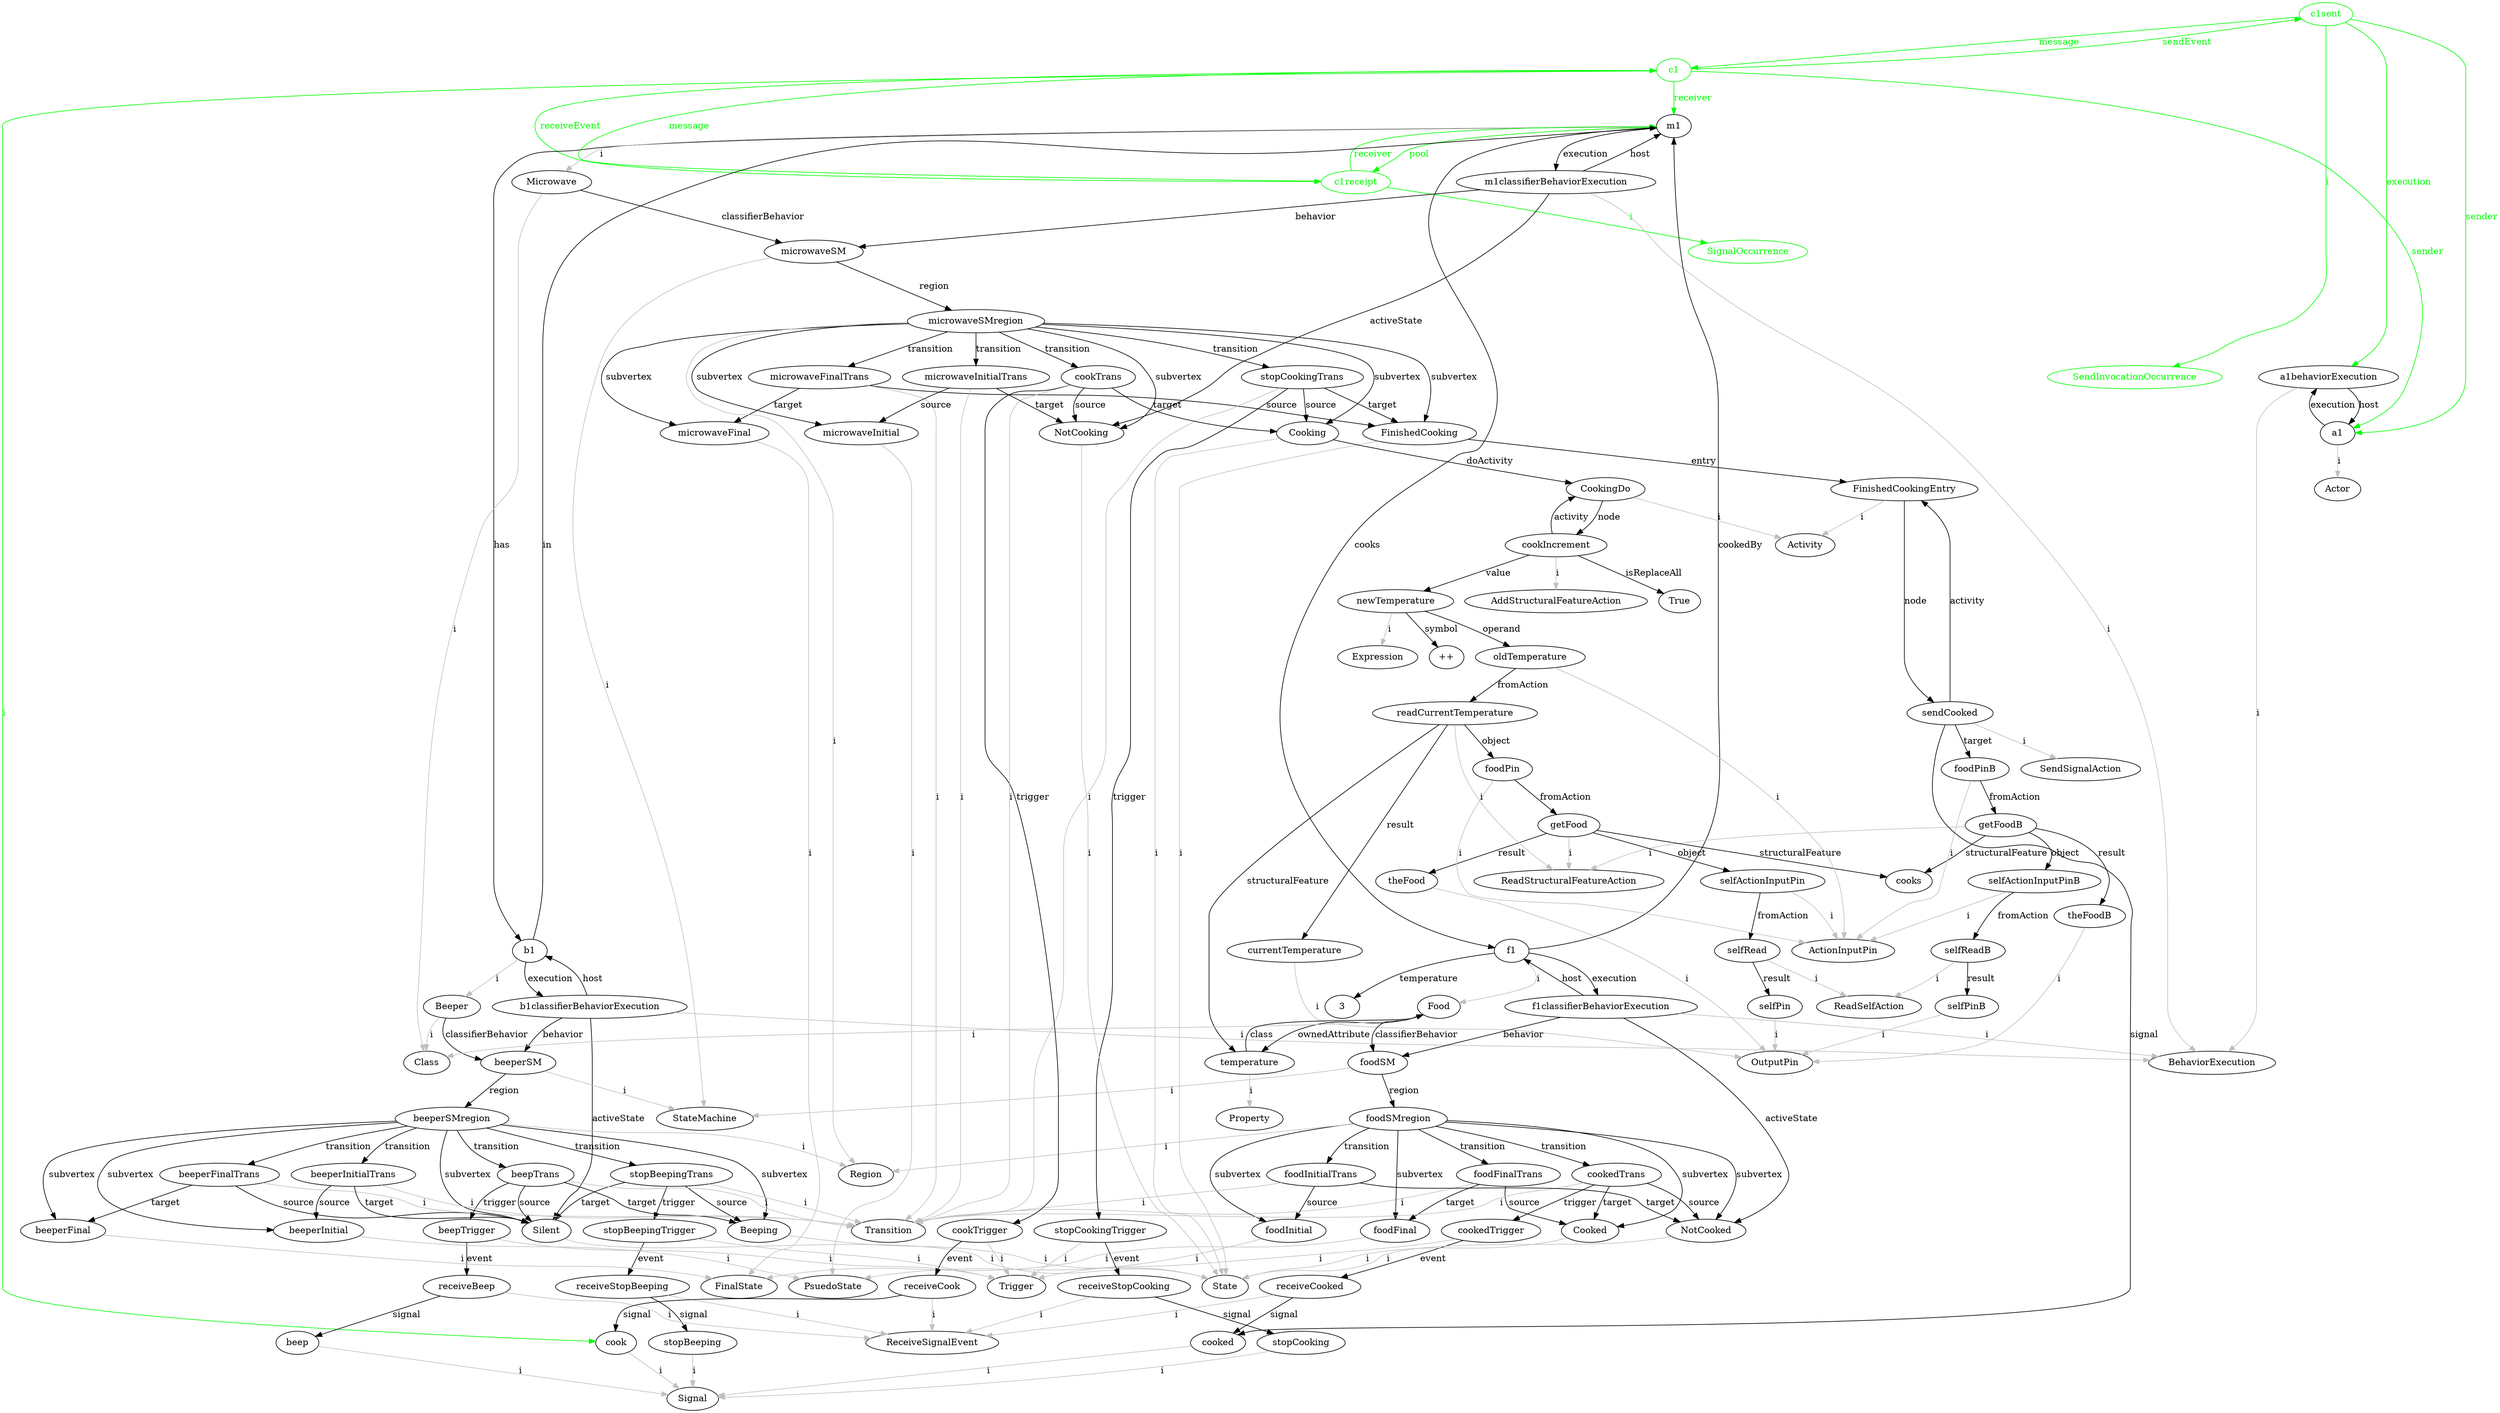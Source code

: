 digraph anonymous {
"c1sent" [  color = green, fontcolor = green  ]
"c1" [  color = green, fontcolor = green  ]
"m1" [  ]
"c1receipt" [  color = green, fontcolor = green  ]
"m1CookingDo1" [  style = invis  ]
"m1classifierBehaviorExecution" [  ]
"selfPin" [  ]
"theFood" [  ]
"currentTemperature" [  ]
"cookIncrement" [  ]
"f1" [  ]
"sc1sent" [  style = invis  ]
"sc1" [  style = invis  ]
"sc1receipt" [  style = invis  ]
"m1FinishedCookingEntry1" [  style = invis  ]
"b1classifierBehaviorExecution" [  ]
"f1classifierBehaviorExecution" [  ]
"a1behaviorExecution" [  ]
"a1" [  ]
"b1" [  ]
"selfPinB" [  ]
"selfReadB" [  ]
"selfActionInputPinB" [  ]
"getFoodB" [  ]
"theFoodB" [  ]
"foodPinB" [  ]
"sendCooked" [  ]
"FinishedCookingEntry" [  ]
"FinishedCooking" [  ]
"selfRead" [  ]
"selfActionInputPin" [  ]
"getFood" [  ]
"foodPin" [  ]
"readCurrentTemperature" [  ]
"oldTemperature" [  ]
"newTemperature" [  ]
"CookingDo" [  ]
"Cooking" [  ]
"beeperFinalTrans" [  ]
"beeperSMregion" [  ]
"stopBeeping" [  ]
"receiveStopBeeping" [  ]
"stopBeepingTrigger" [  ]
"stopBeepingTrans" [  ]
"beep" [  ]
"receiveBeep" [  ]
"beepTrigger" [  ]
"beepTrans" [  ]
"beeperInitialTrans" [  ]
"beeperFinal" [  ]
"Beeping" [  ]
"Silent" [  ]
"beeperInitial" [  ]
"beeperSM" [  ]
"Beeper" [  ]
"foodFinalTrans" [  ]
"foodSMregion" [  ]
"cooked" [  ]
"receiveCooked" [  ]
"cookedTrigger" [  ]
"cookedTrans" [  ]
"foodInitialTrans" [  ]
"foodFinal" [  ]
"Cooked" [  ]
"NotCooked" [  ]
"foodInitial" [  ]
"foodSM" [  ]
"Food" [  ]
"microwaveFinalTrans" [  ]
"microwaveSMregion" [  ]
"stopCooking" [  ]
"receiveStopCooking" [  ]
"stopCookingTrigger" [  ]
"stopCookingTrans" [  ]
"cook" [  ]
"receiveCook" [  ]
"cookTrigger" [  ]
"cookTrans" [  ]
"microwaveInitialTrans" [  ]
"microwaveFinal" [  ]
"NotCooking" [  ]
"microwaveInitial" [  ]
"microwaveSM" [  ]
"Microwave" [  ]
"temperature" [  ]
"SendInvocationOccurrence" [  color = green, fontcolor = green  ]
"SignalOccurrence" [  color = green, fontcolor = green  ]
"BehaviorExecution" [  ]
"3" [  ]
"4" [  style = invis  ]
"OutputPin" [  ]
"ReadSelfAction" [  ]
"ActionInputPin" [  ]
"cooks" [  ]
"ReadStructuralFeatureAction" [  ]
"SendSignalAction" [  ]
"Activity" [  ]
"++" [  ]
"Expression" [  ]
"True" [  ]
"AddStructuralFeatureAction" [  ]
"Transition" [  ]
"Signal" [  ]
"ReceiveSignalEvent" [  ]
"Trigger" [  ]
"FinalState" [  ]
"State" [  ]
"PsuedoState" [  ]
"Region" [  ]
"StateMachine" [  ]
"Property" [  ]
"Actor" [  ]
"Class" [  ]
"c1sent" -> "a1behaviorExecution" [label = "execution"   color = green, fontcolor = green  ]
"c1sent" -> "a1" [label = "sender"   color = green, fontcolor = green  ]
"c1sent" -> "c1" [label = "message"   color = green, fontcolor = green  ]
"c1sent" -> "SendInvocationOccurrence" [label = "i"   color = green, fontcolor = green  ]
"c1" -> "c1sent" [label = "sendEvent"   color = green, fontcolor = green  ]
"m1" -> "c1receipt" [label = "pool"   color = green, fontcolor = green  ]
"c1receipt" -> "m1" [label = "receiver"   color = green, fontcolor = green  ]
"c1receipt" -> "c1" [label = "message"   color = green, fontcolor = green  ]
"c1receipt" -> "SignalOccurrence" [label = "i"   color = green, fontcolor = green  ]
"c1" -> "c1receipt" [label = "receiveEvent"   color = green, fontcolor = green  ]
"c1" -> "m1" [label = "receiver"   color = green, fontcolor = green  ]
"c1" -> "a1" [label = "sender"   color = green, fontcolor = green  ]
"c1" -> "cook" [label = "i"   color = green, fontcolor = green  ]
"m1CookingDo1" -> "CookingDo" [label = "behavior"   style = invis  ]
"m1" -> "m1CookingDo1" [label = "execution"   style = invis  ]
"m1CookingDo1" -> "m1" [label = "host"   style = invis  ]
"m1CookingDo1" -> "BehaviorExecution" [label = "i"   style = invis  ]
"m1classifierBehaviorExecution" -> "Cooking" [label = "activeState"   style = invis  ]
"selfPin" -> "m1" [label = "value"   style = invis  ]
"theFood" -> "f1" [label = "value"   style = invis  ]
"currentTemperature" -> "3" [label = "value"   style = invis  ]
"cookIncrement" -> "4" [label = "value"   style = invis  ]
"f1" -> "4" [label = "temperature"   style = invis  ]
"sc1sent" -> "a1behaviorExecution" [label = "execution"   style = invis  ]
"sc1sent" -> "a1" [label = "sender"   style = invis  ]
"sc1sent" -> "sc1" [label = "message"   style = invis  ]
"sc1sent" -> "SendInvocationOccurrence" [label = "i"   style = invis  ]
"sc1" -> "sc1sent" [label = "sendEvent"   style = invis  ]
"m1" -> "sc1receipt" [label = "pool"   style = invis  ]
"sc1receipt" -> "m1" [label = "receiver"   style = invis  ]
"sc1receipt" -> "sc1" [label = "message"   style = invis  ]
"sc1receipt" -> "SignalOccurrence" [label = "i"   style = invis  ]
"sc1" -> "sc1receipt" [label = "receiveEvent"   style = invis  ]
"sc1" -> "m1" [label = "receiver"   style = invis  ]
"sc1" -> "a1" [label = "sender"   style = invis  ]
"sc1" -> "stopCooking" [label = "i"   style = invis  ]
"m1FinishedCookingEntry1" -> "FinishedCookingEntry" [label = "behavior"   style = invis  ]
"m1" -> "m1FinishedCookingEntry1" [label = "execution"   style = invis  ]
"m1FinishedCookingEntry1" -> "m1" [label = "host"   style = invis  ]
"m1FinishedCookingEntry1" -> "BehaviorExecution" [label = "i"   style = invis  ]
"m1classifierBehaviorExecution" -> "FinishedCooking" [label = "activeState"   style = invis  ]
"b1classifierBehaviorExecution" -> "Silent" [label = "activeState"   ]
"f1classifierBehaviorExecution" -> "NotCooked" [label = "activeState"   ]
"m1classifierBehaviorExecution" -> "NotCooking" [label = "activeState"   ]
"a1behaviorExecution" -> "a1" [label = "host"   ]
"a1" -> "a1behaviorExecution" [label = "execution"   ]
"a1behaviorExecution" -> "BehaviorExecution" [label = "i" , color=grey  ]
"b1classifierBehaviorExecution" -> "beeperSM" [label = "behavior"   ]
"b1classifierBehaviorExecution" -> "b1" [label = "host"   ]
"b1" -> "b1classifierBehaviorExecution" [label = "execution"   ]
"b1classifierBehaviorExecution" -> "BehaviorExecution" [label = "i" , color=grey  ]
"f1classifierBehaviorExecution" -> "foodSM" [label = "behavior"   ]
"f1classifierBehaviorExecution" -> "f1" [label = "host"   ]
"f1" -> "f1classifierBehaviorExecution" [label = "execution"   ]
"f1classifierBehaviorExecution" -> "BehaviorExecution" [label = "i" , color=grey  ]
"m1classifierBehaviorExecution" -> "microwaveSM" [label = "behavior"   ]
"m1classifierBehaviorExecution" -> "m1" [label = "host"   ]
"m1" -> "m1classifierBehaviorExecution" [label = "execution"   ]
"m1classifierBehaviorExecution" -> "BehaviorExecution" [label = "i" , color=grey  ]
"selfPinB" -> "OutputPin" [label = "i" , color=grey  ]
"selfReadB" -> "selfPinB" [label = "result"   ]
"selfReadB" -> "ReadSelfAction" [label = "i" , color=grey  ]
"selfActionInputPinB" -> "selfReadB" [label = "fromAction"   ]
"selfActionInputPinB" -> "ActionInputPin" [label = "i" , color=grey  ]
"getFoodB" -> "selfActionInputPinB" [label = "object"   ]
"getFoodB" -> "cooks" [label = "structuralFeature"   ]
"theFoodB" -> "OutputPin" [label = "i" , color=grey  ]
"getFoodB" -> "theFoodB" [label = "result"   ]
"getFoodB" -> "ReadStructuralFeatureAction" [label = "i" , color=grey  ]
"foodPinB" -> "getFoodB" [label = "fromAction"   ]
"foodPinB" -> "ActionInputPin" [label = "i" , color=grey  ]
"sendCooked" -> "foodPinB" [label = "target"   ]
"sendCooked" -> "cooked" [label = "signal"   ]
"FinishedCookingEntry" -> "sendCooked" [label = "node"   ]
"sendCooked" -> "FinishedCookingEntry" [label = "activity"   ]
"sendCooked" -> "SendSignalAction" [label = "i" , color=grey  ]
"FinishedCookingEntry" -> "Activity" [label = "i" , color=grey  ]
"FinishedCooking" -> "FinishedCookingEntry" [label = "entry"   ]
"selfPin" -> "OutputPin" [label = "i" , color=grey  ]
"selfRead" -> "selfPin" [label = "result"   ]
"selfRead" -> "ReadSelfAction" [label = "i" , color=grey  ]
"selfActionInputPin" -> "selfRead" [label = "fromAction"   ]
"selfActionInputPin" -> "ActionInputPin" [label = "i" , color=grey  ]
"getFood" -> "selfActionInputPin" [label = "object"   ]
"getFood" -> "cooks" [label = "structuralFeature"   ]
"theFood" -> "OutputPin" [label = "i" , color=grey  ]
"getFood" -> "theFood" [label = "result"   ]
"getFood" -> "ReadStructuralFeatureAction" [label = "i" , color=grey  ]
"foodPin" -> "getFood" [label = "fromAction"   ]
"foodPin" -> "ActionInputPin" [label = "i" , color=grey  ]
"readCurrentTemperature" -> "foodPin" [label = "object"   ]
"readCurrentTemperature" -> "temperature" [label = "structuralFeature"   ]
"currentTemperature" -> "OutputPin" [label = "i" , color=grey  ]
"readCurrentTemperature" -> "currentTemperature" [label = "result"   ]
"readCurrentTemperature" -> "ReadStructuralFeatureAction" [label = "i" , color=grey  ]
"oldTemperature" -> "readCurrentTemperature" [label = "fromAction"   ]
"oldTemperature" -> "ActionInputPin" [label = "i" , color=grey  ]
"newTemperature" -> "oldTemperature" [label = "operand"   ]
"newTemperature" -> "++" [label = "symbol"   ]
"newTemperature" -> "Expression" [label = "i" , color=grey  ]
"cookIncrement" -> "newTemperature" [label = "value"   ]
"cookIncrement" -> "True" [label = "isReplaceAll"   ]
"CookingDo" -> "cookIncrement" [label = "node"   ]
"cookIncrement" -> "CookingDo" [label = "activity"   ]
"cookIncrement" -> "AddStructuralFeatureAction" [label = "i" , color=grey  ]
"CookingDo" -> "Activity" [label = "i" , color=grey  ]
"Cooking" -> "CookingDo" [label = "doActivity"   ]
"beeperFinalTrans" -> "beeperFinal" [label = "target"   ]
"beeperFinalTrans" -> "Silent" [label = "source"   ]
"beeperFinalTrans" -> "Transition" [label = "i" , color=grey  ]
"beeperSMregion" -> "beeperFinalTrans" [label = "transition"   ]
"stopBeeping" -> "Signal" [label = "i" , color=grey  ]
"receiveStopBeeping" -> "stopBeeping" [label = "signal"   ]
"receiveStopBeeping" -> "ReceiveSignalEvent" [label = "i" , color=grey  ]
"stopBeepingTrigger" -> "receiveStopBeeping" [label = "event"   ]
"stopBeepingTrigger" -> "Trigger" [label = "i" , color=grey  ]
"stopBeepingTrans" -> "stopBeepingTrigger" [label = "trigger"   ]
"stopBeepingTrans" -> "Silent" [label = "target"   ]
"stopBeepingTrans" -> "Beeping" [label = "source"   ]
"stopBeepingTrans" -> "Transition" [label = "i" , color=grey  ]
"beeperSMregion" -> "stopBeepingTrans" [label = "transition"   ]
"beep" -> "Signal" [label = "i" , color=grey  ]
"receiveBeep" -> "beep" [label = "signal"   ]
"receiveBeep" -> "ReceiveSignalEvent" [label = "i" , color=grey  ]
"beepTrigger" -> "receiveBeep" [label = "event"   ]
"beepTrigger" -> "Trigger" [label = "i" , color=grey  ]
"beepTrans" -> "beepTrigger" [label = "trigger"   ]
"beepTrans" -> "Beeping" [label = "target"   ]
"beepTrans" -> "Silent" [label = "source"   ]
"beepTrans" -> "Transition" [label = "i" , color=grey  ]
"beeperSMregion" -> "beepTrans" [label = "transition"   ]
"beeperInitialTrans" -> "Silent" [label = "target"   ]
"beeperInitialTrans" -> "beeperInitial" [label = "source"   ]
"beeperInitialTrans" -> "Transition" [label = "i" , color=grey  ]
"beeperSMregion" -> "beeperInitialTrans" [label = "transition"   ]
"beeperFinal" -> "FinalState" [label = "i" , color=grey  ]
"Beeping" -> "State" [label = "i" , color=grey  ]
"Silent" -> "State" [label = "i" , color=grey  ]
"beeperInitial" -> "PsuedoState" [label = "i" , color=grey  ]
"beeperSMregion" -> "beeperFinal" [label = "subvertex"   ]
"beeperSMregion" -> "Beeping" [label = "subvertex"   ]
"beeperSMregion" -> "Silent" [label = "subvertex"   ]
"beeperSMregion" -> "beeperInitial" [label = "subvertex"   ]
"beeperSMregion" -> "Region" [label = "i" , color=grey  ]
"beeperSM" -> "beeperSMregion" [label = "region"   ]
"beeperSM" -> "StateMachine" [label = "i" , color=grey  ]
"Beeper" -> "beeperSM" [label = "classifierBehavior"   ]
"foodFinalTrans" -> "foodFinal" [label = "target"   ]
"foodFinalTrans" -> "Cooked" [label = "source"   ]
"foodFinalTrans" -> "Transition" [label = "i" , color=grey  ]
"foodSMregion" -> "foodFinalTrans" [label = "transition"   ]
"cooked" -> "Signal" [label = "i" , color=grey  ]
"receiveCooked" -> "cooked" [label = "signal"   ]
"receiveCooked" -> "ReceiveSignalEvent" [label = "i" , color=grey  ]
"cookedTrigger" -> "receiveCooked" [label = "event"   ]
"cookedTrigger" -> "Trigger" [label = "i" , color=grey  ]
"cookedTrans" -> "cookedTrigger" [label = "trigger"   ]
"cookedTrans" -> "Cooked" [label = "target"   ]
"cookedTrans" -> "NotCooked" [label = "source"   ]
"cookedTrans" -> "Transition" [label = "i" , color=grey  ]
"foodSMregion" -> "cookedTrans" [label = "transition"   ]
"foodInitialTrans" -> "NotCooked" [label = "target"   ]
"foodInitialTrans" -> "foodInitial" [label = "source"   ]
"foodInitialTrans" -> "Transition" [label = "i" , color=grey  ]
"foodSMregion" -> "foodInitialTrans" [label = "transition"   ]
"foodFinal" -> "FinalState" [label = "i" , color=grey  ]
"Cooked" -> "State" [label = "i" , color=grey  ]
"NotCooked" -> "State" [label = "i" , color=grey  ]
"foodInitial" -> "PsuedoState" [label = "i" , color=grey  ]
"foodSMregion" -> "foodFinal" [label = "subvertex"   ]
"foodSMregion" -> "Cooked" [label = "subvertex"   ]
"foodSMregion" -> "NotCooked" [label = "subvertex"   ]
"foodSMregion" -> "foodInitial" [label = "subvertex"   ]
"foodSMregion" -> "Region" [label = "i" , color=grey  ]
"foodSM" -> "foodSMregion" [label = "region"   ]
"foodSM" -> "StateMachine" [label = "i" , color=grey  ]
"Food" -> "foodSM" [label = "classifierBehavior"   ]
"microwaveFinalTrans" -> "microwaveFinal" [label = "target"   ]
"microwaveFinalTrans" -> "FinishedCooking" [label = "source"   ]
"microwaveFinalTrans" -> "Transition" [label = "i" , color=grey  ]
"microwaveSMregion" -> "microwaveFinalTrans" [label = "transition"   ]
"stopCooking" -> "Signal" [label = "i" , color=grey  ]
"receiveStopCooking" -> "stopCooking" [label = "signal"   ]
"receiveStopCooking" -> "ReceiveSignalEvent" [label = "i" , color=grey  ]
"stopCookingTrigger" -> "receiveStopCooking" [label = "event"   ]
"stopCookingTrigger" -> "Trigger" [label = "i" , color=grey  ]
"stopCookingTrans" -> "stopCookingTrigger" [label = "trigger"   ]
"stopCookingTrans" -> "FinishedCooking" [label = "target"   ]
"stopCookingTrans" -> "Cooking" [label = "source"   ]
"stopCookingTrans" -> "Transition" [label = "i" , color=grey  ]
"microwaveSMregion" -> "stopCookingTrans" [label = "transition"   ]
"cook" -> "Signal" [label = "i" , color=grey  ]
"receiveCook" -> "cook" [label = "signal"   ]
"receiveCook" -> "ReceiveSignalEvent" [label = "i" , color=grey  ]
"cookTrigger" -> "receiveCook" [label = "event"   ]
"cookTrigger" -> "Trigger" [label = "i" , color=grey  ]
"cookTrans" -> "cookTrigger" [label = "trigger"   ]
"cookTrans" -> "Cooking" [label = "target"   ]
"cookTrans" -> "NotCooking" [label = "source"   ]
"cookTrans" -> "Transition" [label = "i" , color=grey  ]
"microwaveSMregion" -> "cookTrans" [label = "transition"   ]
"microwaveInitialTrans" -> "NotCooking" [label = "target"   ]
"microwaveInitialTrans" -> "microwaveInitial" [label = "source"   ]
"microwaveInitialTrans" -> "Transition" [label = "i" , color=grey  ]
"microwaveSMregion" -> "microwaveInitialTrans" [label = "transition"   ]
"microwaveFinal" -> "FinalState" [label = "i" , color=grey  ]
"FinishedCooking" -> "State" [label = "i" , color=grey  ]
"Cooking" -> "State" [label = "i" , color=grey  ]
"NotCooking" -> "State" [label = "i" , color=grey  ]
"microwaveInitial" -> "PsuedoState" [label = "i" , color=grey  ]
"microwaveSMregion" -> "microwaveFinal" [label = "subvertex"   ]
"microwaveSMregion" -> "FinishedCooking" [label = "subvertex"   ]
"microwaveSMregion" -> "Cooking" [label = "subvertex"   ]
"microwaveSMregion" -> "NotCooking" [label = "subvertex"   ]
"microwaveSMregion" -> "microwaveInitial" [label = "subvertex"   ]
"microwaveSMregion" -> "Region" [label = "i" , color=grey  ]
"microwaveSM" -> "microwaveSMregion" [label = "region"   ]
"microwaveSM" -> "StateMachine" [label = "i" , color=grey  ]
"Microwave" -> "microwaveSM" [label = "classifierBehavior"   ]
"f1" -> "3" [label = "temperature"   ]
"temperature" -> "Food" [label = "class"   ]
"temperature" -> "Property" [label = "i" , color=grey  ]
"Food" -> "temperature" [label = "ownedAttribute"   ]
"a1" -> "Actor" [label = "i" , color=grey  ]
"Beeper" -> "Class" [label = "i" , color=grey  ]
"Food" -> "Class" [label = "i" , color=grey  ]
"Microwave" -> "Class" [label = "i" , color=grey  ]
"b1" -> "Beeper" [label = "i" , color=grey  ]
"f1" -> "Food" [label = "i" , color=grey  ]
"m1" -> "Microwave" [label = "i" , color=grey  ]
"b1" -> "m1" [label = "in"   ]
"m1" -> "b1" [label = "has"   ]
"f1" -> "m1" [label = "cookedBy"   ]
"m1" -> "f1" [label = "cooks"   ]
}